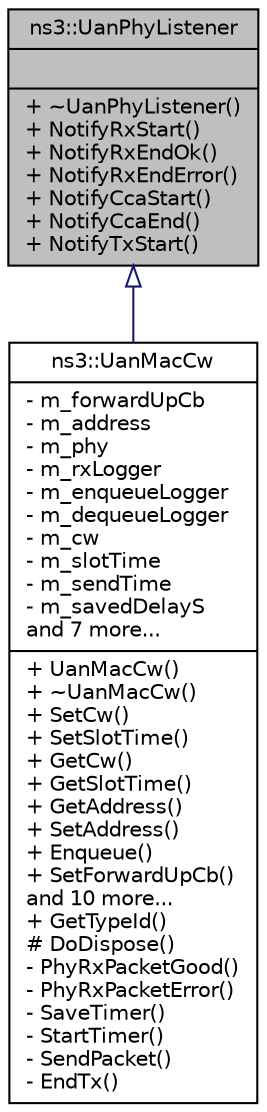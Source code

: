 digraph "ns3::UanPhyListener"
{
  edge [fontname="Helvetica",fontsize="10",labelfontname="Helvetica",labelfontsize="10"];
  node [fontname="Helvetica",fontsize="10",shape=record];
  Node1 [label="{ns3::UanPhyListener\n||+ ~UanPhyListener()\l+ NotifyRxStart()\l+ NotifyRxEndOk()\l+ NotifyRxEndError()\l+ NotifyCcaStart()\l+ NotifyCcaEnd()\l+ NotifyTxStart()\l}",height=0.2,width=0.4,color="black", fillcolor="grey75", style="filled", fontcolor="black"];
  Node1 -> Node2 [dir="back",color="midnightblue",fontsize="10",style="solid",arrowtail="onormal"];
  Node2 [label="{ns3::UanMacCw\n|- m_forwardUpCb\l- m_address\l- m_phy\l- m_rxLogger\l- m_enqueueLogger\l- m_dequeueLogger\l- m_cw\l- m_slotTime\l- m_sendTime\l- m_savedDelayS\land 7 more...\l|+ UanMacCw()\l+ ~UanMacCw()\l+ SetCw()\l+ SetSlotTime()\l+ GetCw()\l+ GetSlotTime()\l+ GetAddress()\l+ SetAddress()\l+ Enqueue()\l+ SetForwardUpCb()\land 10 more...\l+ GetTypeId()\l# DoDispose()\l- PhyRxPacketGood()\l- PhyRxPacketError()\l- SaveTimer()\l- StartTimer()\l- SendPacket()\l- EndTx()\l}",height=0.2,width=0.4,color="black", fillcolor="white", style="filled",URL="$da/db3/classns3_1_1UanMacCw.html"];
}

